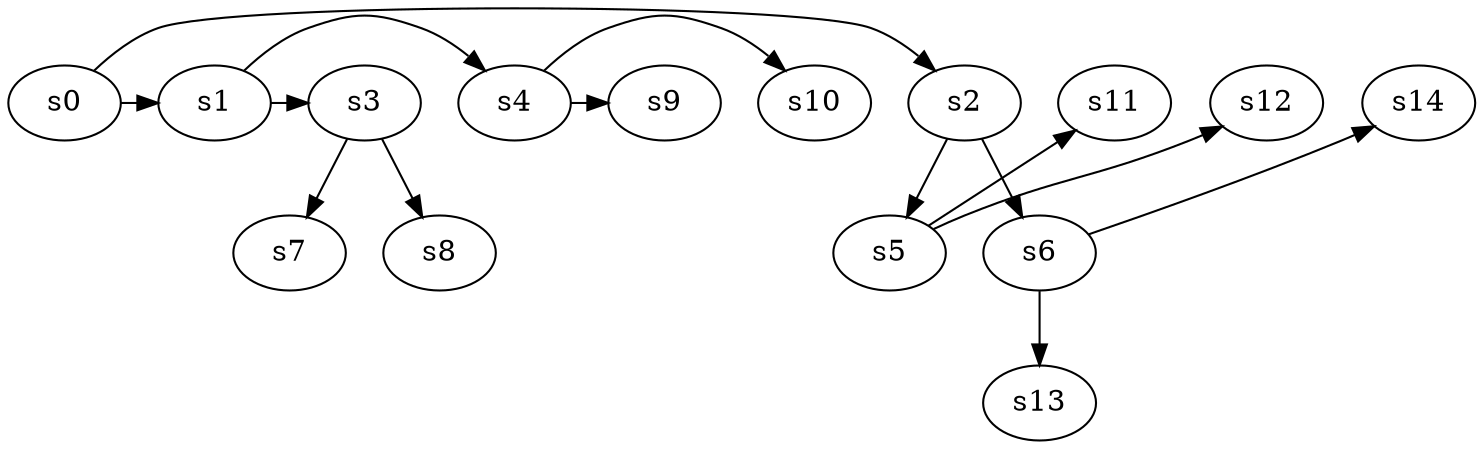 digraph game_0333_branch_4_2 {
    s0 [name="s0", player=1];
    s1 [name="s1", player=1];
    s2 [name="s2", player=1, target=1];
    s3 [name="s3", player=0];
    s4 [name="s4", player=0];
    s5 [name="s5", player=1];
    s6 [name="s6", player=1];
    s7 [name="s7", player=1];
    s8 [name="s8", player=1];
    s9 [name="s9", player=0, target=1];
    s10 [name="s10", player=1];
    s11 [name="s11", player=0, target=1];
    s12 [name="s12", player=0];
    s13 [name="s13", player=0];
    s14 [name="s14", player=0];

    s0 -> s1 [constraint="!(time % 3 == 0)"];
    s0 -> s2 [constraint="time % 3 == 0 || time % 4 == 1"];
    s1 -> s3 [constraint="time == 6 || time == 7 || time == 10 || time == 13"];
    s1 -> s4 [constraint="!(time % 4 == 0)"];
    s2 -> s5;
    s2 -> s6;
    s3 -> s7;
    s3 -> s8;
    s4 -> s9 [constraint="!(time % 5 == 0)"];
    s4 -> s10 [constraint="time % 2 == 0 || time % 2 == 1"];
    s5 -> s11 [constraint="time == 1 || time == 12 || time == 13"];
    s5 -> s12 [constraint="time % 2 == 0"];
    s6 -> s13;
    s6 -> s14 [constraint="time == 4 || time == 8 || time == 14"];
}

